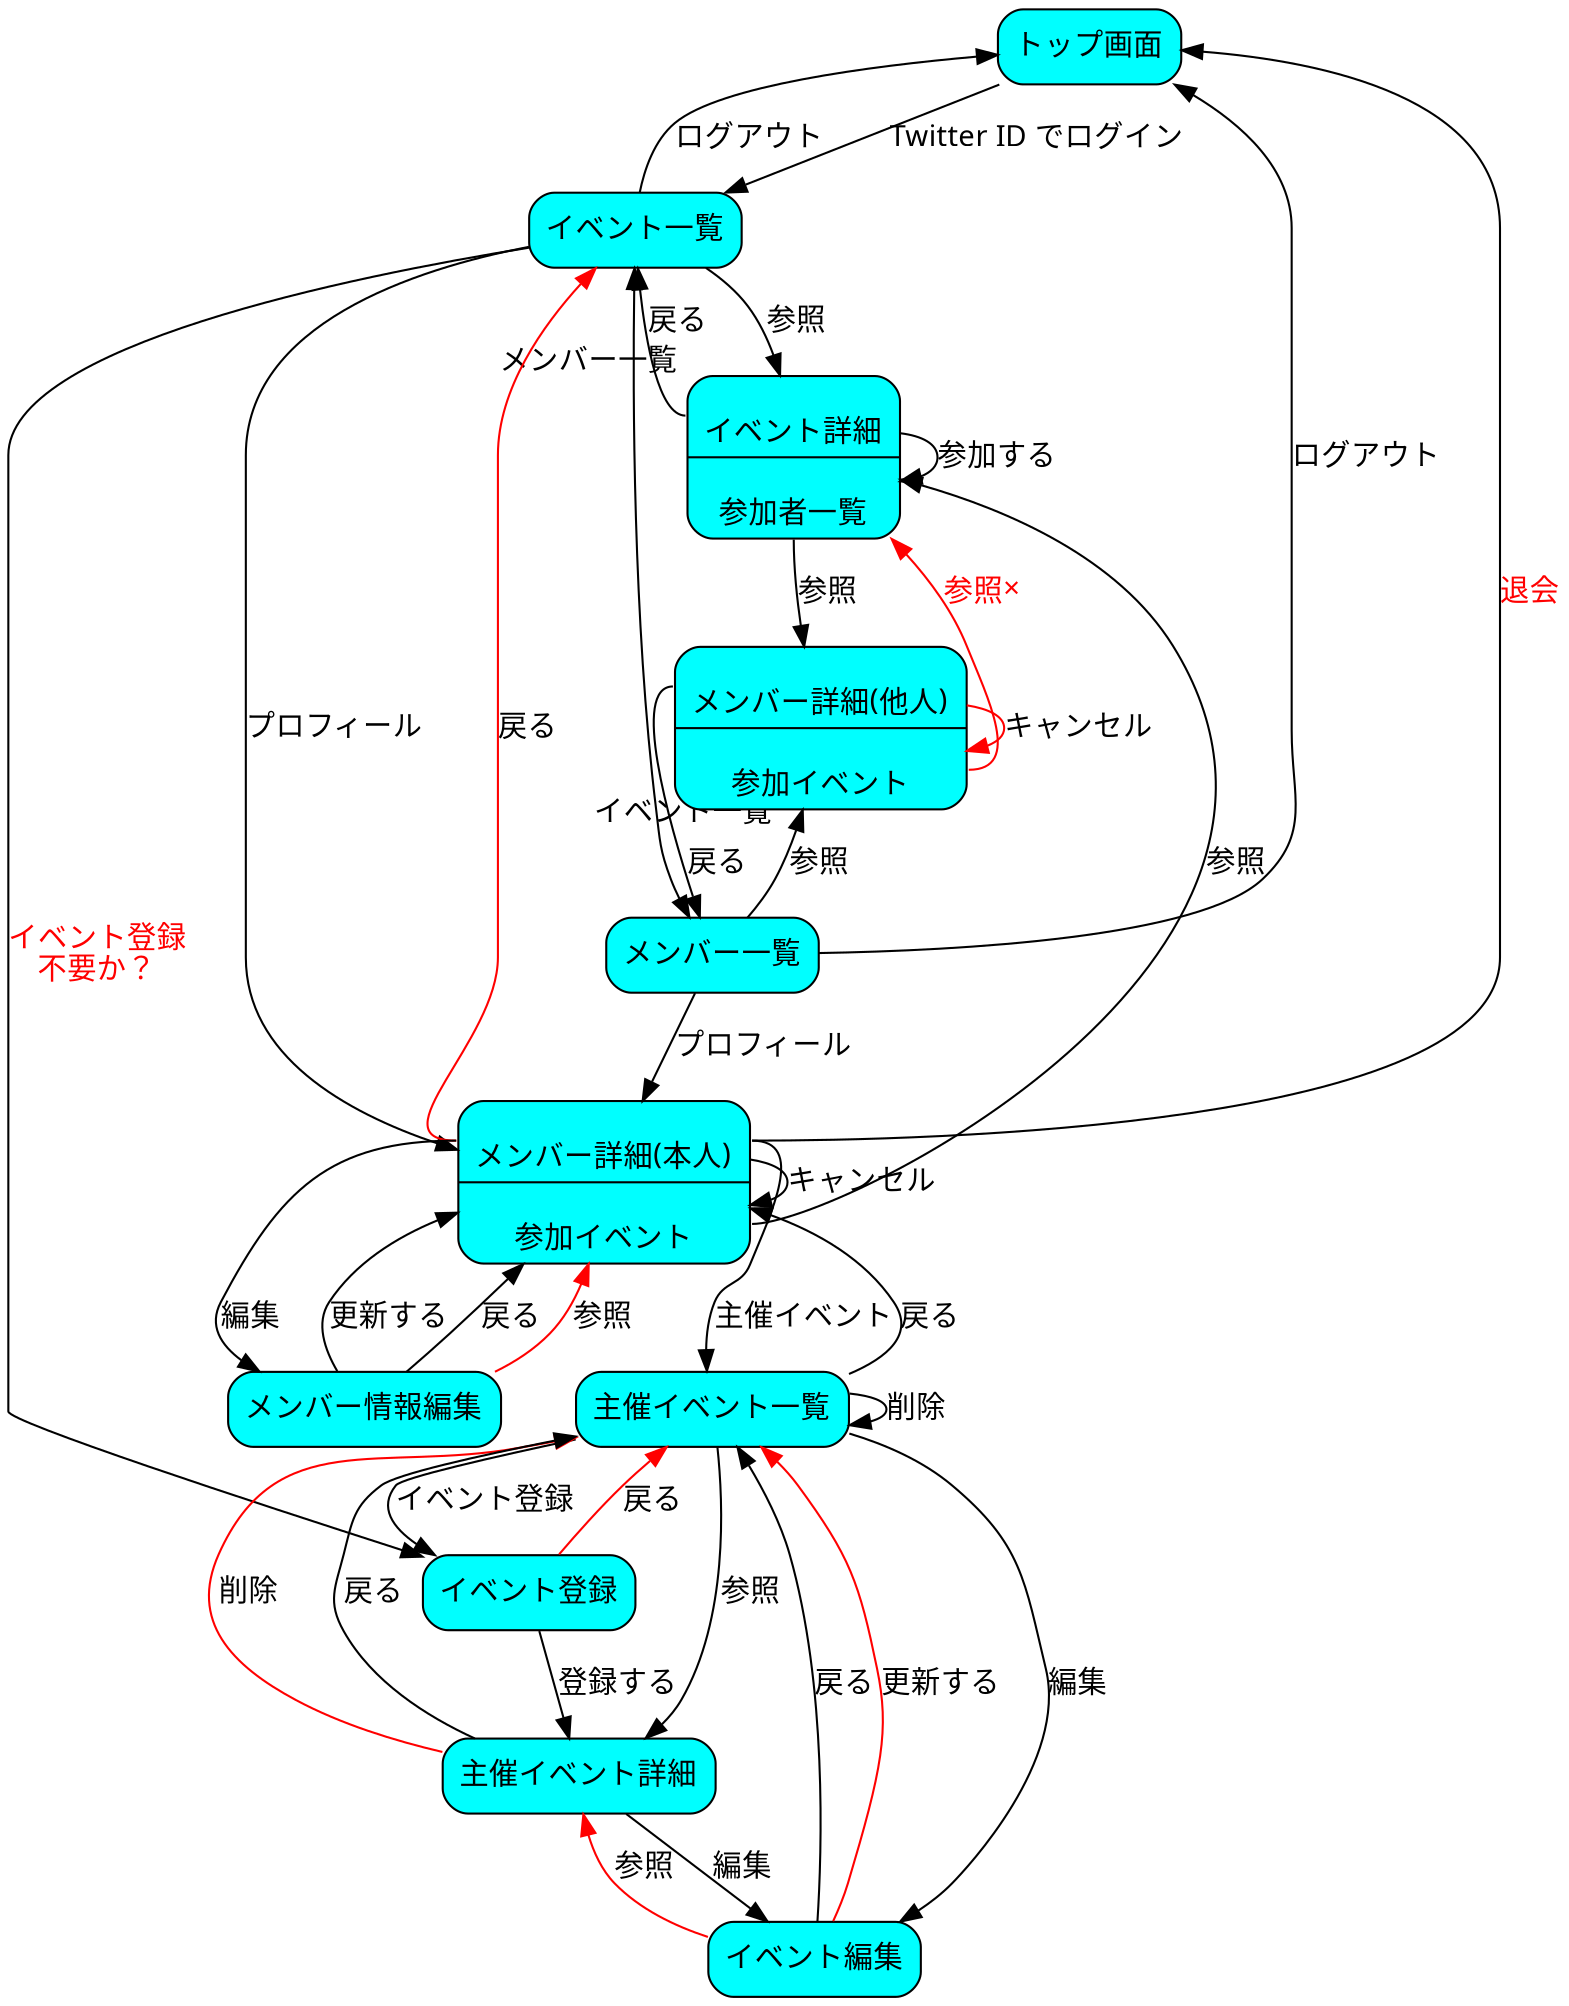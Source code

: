 digraph 画面遷移 {
  graph [
    fontname = "Takaoゴシック"
  ];
  node [
    fontname = "Takaoゴシック"
    shape = Mrecord
    style = filled
  ];
  edge [
    fontname = "Takaoゴシック"
  ];
  top [ label = "トップ画面" fillcolor = "cyan" ];
  top -> events [ label = "Twitter ID でログイン" ];

  events  [ label = "イベント一覧" fillcolor = "cyan" ];
  events -> members [ dir = both
                      headlabel = "イベント一覧" taillabel = "メンバー一覧"
                      labeldistance = 5 ];
  events -> new_event [ label = "イベント登録\n不要か？" fontcolor = "red" ];
  events -> show_member_profile [ label = "プロフィール" ];
  events -> top [ label = "ログアウト" ];
  events -> show_event [ label = "参照" ];

  members [ label = "メンバー一覧"  fillcolor = "cyan" ];
  members -> show_member_profile [ label = "プロフィール" ];
  members -> top [ label = "ログアウト" ];
  members -> show_member [ label = "参照" ];

  show_member [ label = "{<p_m>\nメンバー詳細(他人)\n|<p_e>\n参加イベント\n}" fillcolor = "cyan"];
  show_member:p_m -> members [ label = "戻る" ];
  show_member:p_e -> show_event [ label = "参照×" color = "red" fontcolor = "red" ];
  show_member -> show_member [ label = "キャンセル" color = "red" ];

  show_member_profile [ label = "{<p_m>\nメンバー詳細(本人)\n|<p_e>\n参加イベント\n}"
                        fillcolor = "cyan" ];
  show_member_profile:p_m -> events [ label = "戻る" color = "red" ];
  show_member_profile:p_m -> edit_member [ label = "編集" ];
  show_member_profile:p_m -> events_member [ label = "主催イベント" ];
  show_member_profile:p_m -> top [ label = "退会" fontcolor = "red" ];
  show_member_profile:p_e -> show_event [ label = "参照" ];
  show_member_profile -> show_member_profile [ label = "キャンセル" ];

  edit_member [ label = "メンバー情報編集" fillcolor = "cyan" ];
  edit_member -> show_member_profile [ label = "更新する" ];
  edit_member -> show_member_profile [ label = "戻る" ];
  edit_member -> show_member_profile [ label = "参照" color = "red" ];

  events_member [ label = "主催イベント一覧" fillcolor = "cyan" ];
  events_member -> new_event [ label = "イベント登録" ];
  events_member -> show_member_profile [ label = "戻る" ];
  events_member -> for_organizer_event [ label = "参照" ];
  events_member -> edit_event [ label = "編集" ];
  events_member -> events_member [ label = "削除" ];

  show_event [ label = "{<p_e>\nイベント詳細\n|<p_m>\n参加者一覧\n}" fillcolor = "cyan" ];
  show_event:p_e -> events [ label = "戻る" ];
  show_event -> show_event [ label = "参加する" ];
  show_event:p_m -> show_member [ label = "参照" ];

  for_organizer_event [ label = "主催イベント詳細" fillcolor = "cyan" ];
  for_organizer_event -> edit_event [ label = "編集" ];
  for_organizer_event -> events_member [ label = "削除" color = "red" ];
  for_organizer_event -> events_member [ label = "戻る" ];

  edit_event [ label = "イベント編集" fillcolor = "cyan" ];
  edit_event -> for_organizer_event [ label = "参照" color = "red" ];
  edit_event -> events_member [ label = "戻る" ];
  edit_event -> events_member [ label = "更新する" color = "red" ];

  new_event [ label = "イベント登録" fillcolor = "cyan" ];
  new_event -> for_organizer_event [ label = "登録する" ];
  new_event -> events_member [ label = "戻る" color = "red" ];

}
